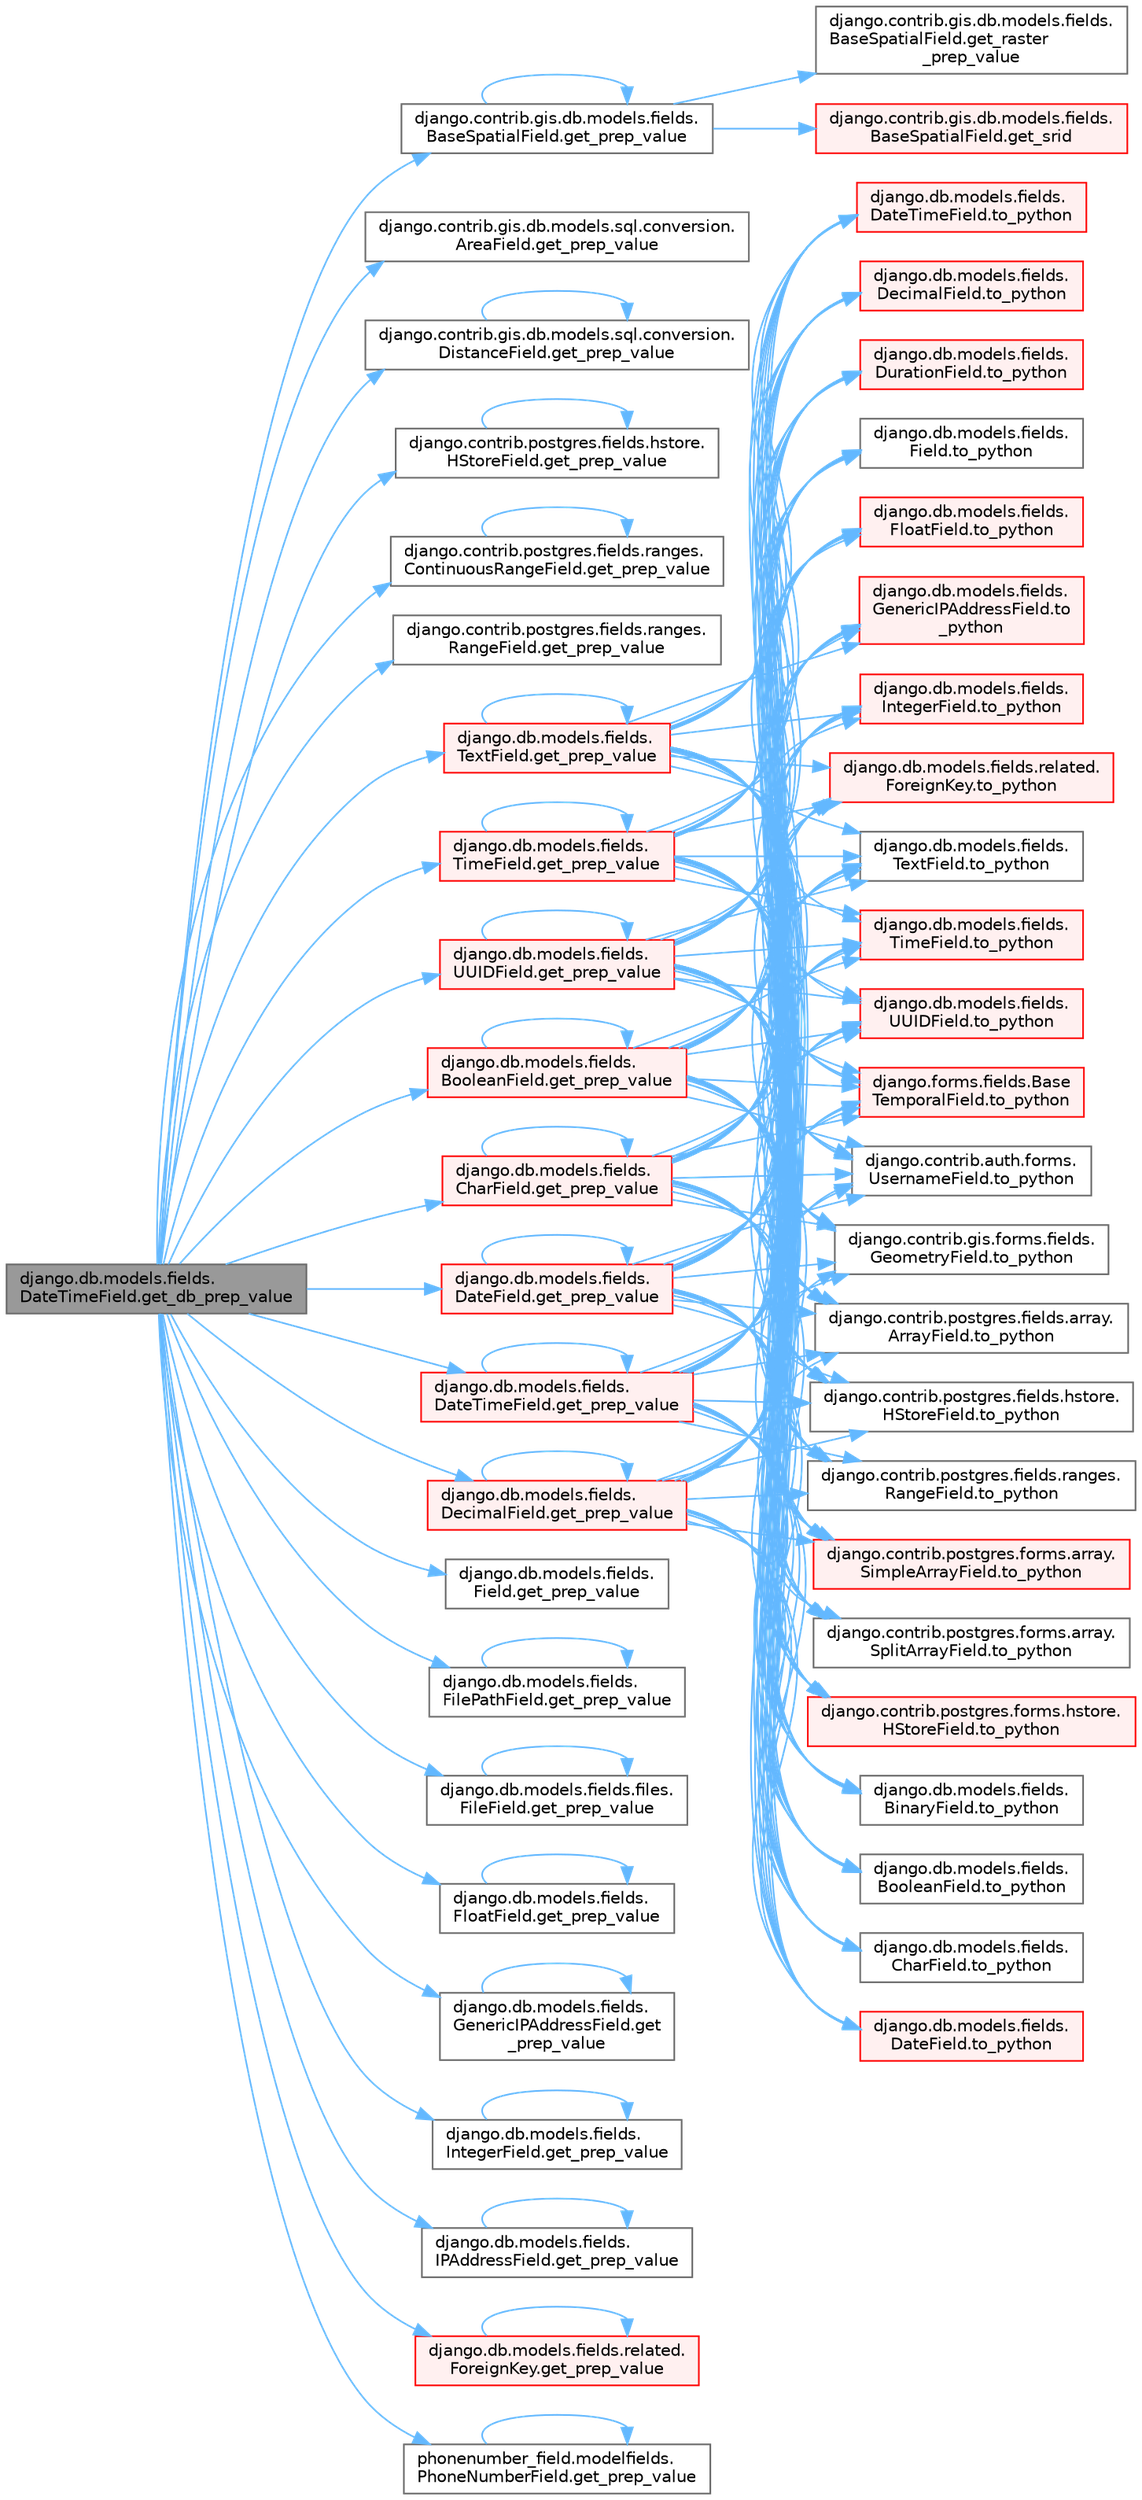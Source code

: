 digraph "django.db.models.fields.DateTimeField.get_db_prep_value"
{
 // LATEX_PDF_SIZE
  bgcolor="transparent";
  edge [fontname=Helvetica,fontsize=10,labelfontname=Helvetica,labelfontsize=10];
  node [fontname=Helvetica,fontsize=10,shape=box,height=0.2,width=0.4];
  rankdir="LR";
  Node1 [id="Node000001",label="django.db.models.fields.\lDateTimeField.get_db_prep_value",height=0.2,width=0.4,color="gray40", fillcolor="grey60", style="filled", fontcolor="black",tooltip=" "];
  Node1 -> Node2 [id="edge1_Node000001_Node000002",color="steelblue1",style="solid",tooltip=" "];
  Node2 [id="Node000002",label="django.contrib.gis.db.models.fields.\lBaseSpatialField.get_prep_value",height=0.2,width=0.4,color="grey40", fillcolor="white", style="filled",URL="$classdjango_1_1contrib_1_1gis_1_1db_1_1models_1_1fields_1_1_base_spatial_field.html#a1d0db65d2c6d3dbf9bd06493ad48ae0c",tooltip=" "];
  Node2 -> Node2 [id="edge2_Node000002_Node000002",color="steelblue1",style="solid",tooltip=" "];
  Node2 -> Node3 [id="edge3_Node000002_Node000003",color="steelblue1",style="solid",tooltip=" "];
  Node3 [id="Node000003",label="django.contrib.gis.db.models.fields.\lBaseSpatialField.get_raster\l_prep_value",height=0.2,width=0.4,color="grey40", fillcolor="white", style="filled",URL="$classdjango_1_1contrib_1_1gis_1_1db_1_1models_1_1fields_1_1_base_spatial_field.html#aa91c2279926dd63b0f69545eb671680f",tooltip=" "];
  Node2 -> Node4 [id="edge4_Node000002_Node000004",color="steelblue1",style="solid",tooltip=" "];
  Node4 [id="Node000004",label="django.contrib.gis.db.models.fields.\lBaseSpatialField.get_srid",height=0.2,width=0.4,color="red", fillcolor="#FFF0F0", style="filled",URL="$classdjango_1_1contrib_1_1gis_1_1db_1_1models_1_1fields_1_1_base_spatial_field.html#a4ebc1ea3fd5301347699aafd59c1b38d",tooltip=" "];
  Node1 -> Node45 [id="edge5_Node000001_Node000045",color="steelblue1",style="solid",tooltip=" "];
  Node45 [id="Node000045",label="django.contrib.gis.db.models.sql.conversion.\lAreaField.get_prep_value",height=0.2,width=0.4,color="grey40", fillcolor="white", style="filled",URL="$classdjango_1_1contrib_1_1gis_1_1db_1_1models_1_1sql_1_1conversion_1_1_area_field.html#af96724b6623039c22600a21df98d2b0b",tooltip=" "];
  Node1 -> Node46 [id="edge6_Node000001_Node000046",color="steelblue1",style="solid",tooltip=" "];
  Node46 [id="Node000046",label="django.contrib.gis.db.models.sql.conversion.\lDistanceField.get_prep_value",height=0.2,width=0.4,color="grey40", fillcolor="white", style="filled",URL="$classdjango_1_1contrib_1_1gis_1_1db_1_1models_1_1sql_1_1conversion_1_1_distance_field.html#a0517d213ea381e2bcd50141ab6d7602c",tooltip=" "];
  Node46 -> Node46 [id="edge7_Node000046_Node000046",color="steelblue1",style="solid",tooltip=" "];
  Node1 -> Node47 [id="edge8_Node000001_Node000047",color="steelblue1",style="solid",tooltip=" "];
  Node47 [id="Node000047",label="django.contrib.postgres.fields.hstore.\lHStoreField.get_prep_value",height=0.2,width=0.4,color="grey40", fillcolor="white", style="filled",URL="$classdjango_1_1contrib_1_1postgres_1_1fields_1_1hstore_1_1_h_store_field.html#a270d3c92aabe9ac825d20b195323bac0",tooltip=" "];
  Node47 -> Node47 [id="edge9_Node000047_Node000047",color="steelblue1",style="solid",tooltip=" "];
  Node1 -> Node48 [id="edge10_Node000001_Node000048",color="steelblue1",style="solid",tooltip=" "];
  Node48 [id="Node000048",label="django.contrib.postgres.fields.ranges.\lContinuousRangeField.get_prep_value",height=0.2,width=0.4,color="grey40", fillcolor="white", style="filled",URL="$classdjango_1_1contrib_1_1postgres_1_1fields_1_1ranges_1_1_continuous_range_field.html#a833d27e77886a8997c44840104adae02",tooltip=" "];
  Node48 -> Node48 [id="edge11_Node000048_Node000048",color="steelblue1",style="solid",tooltip=" "];
  Node1 -> Node49 [id="edge12_Node000001_Node000049",color="steelblue1",style="solid",tooltip=" "];
  Node49 [id="Node000049",label="django.contrib.postgres.fields.ranges.\lRangeField.get_prep_value",height=0.2,width=0.4,color="grey40", fillcolor="white", style="filled",URL="$classdjango_1_1contrib_1_1postgres_1_1fields_1_1ranges_1_1_range_field.html#a2c10180cbaacf4bf963ddd0dffec510d",tooltip=" "];
  Node1 -> Node50 [id="edge13_Node000001_Node000050",color="steelblue1",style="solid",tooltip=" "];
  Node50 [id="Node000050",label="django.db.models.fields.\lBooleanField.get_prep_value",height=0.2,width=0.4,color="red", fillcolor="#FFF0F0", style="filled",URL="$classdjango_1_1db_1_1models_1_1fields_1_1_boolean_field.html#a2c76f741d494c42b977fea4db757b224",tooltip=" "];
  Node50 -> Node50 [id="edge14_Node000050_Node000050",color="steelblue1",style="solid",tooltip=" "];
  Node50 -> Node51 [id="edge15_Node000050_Node000051",color="steelblue1",style="solid",tooltip=" "];
  Node51 [id="Node000051",label="django.contrib.auth.forms.\lUsernameField.to_python",height=0.2,width=0.4,color="grey40", fillcolor="white", style="filled",URL="$classdjango_1_1contrib_1_1auth_1_1forms_1_1_username_field.html#a672955b86771c053a7fc4e9a1e9c2359",tooltip=" "];
  Node50 -> Node52 [id="edge16_Node000050_Node000052",color="steelblue1",style="solid",tooltip=" "];
  Node52 [id="Node000052",label="django.contrib.gis.forms.fields.\lGeometryField.to_python",height=0.2,width=0.4,color="grey40", fillcolor="white", style="filled",URL="$classdjango_1_1contrib_1_1gis_1_1forms_1_1fields_1_1_geometry_field.html#ae019e0c55ed9c72aeb2ee653c689cd36",tooltip=" "];
  Node50 -> Node53 [id="edge17_Node000050_Node000053",color="steelblue1",style="solid",tooltip=" "];
  Node53 [id="Node000053",label="django.contrib.postgres.fields.array.\lArrayField.to_python",height=0.2,width=0.4,color="grey40", fillcolor="white", style="filled",URL="$classdjango_1_1contrib_1_1postgres_1_1fields_1_1array_1_1_array_field.html#acbbbd4763b89333f96e8dc45de65db0e",tooltip=" "];
  Node50 -> Node54 [id="edge18_Node000050_Node000054",color="steelblue1",style="solid",tooltip=" "];
  Node54 [id="Node000054",label="django.contrib.postgres.fields.hstore.\lHStoreField.to_python",height=0.2,width=0.4,color="grey40", fillcolor="white", style="filled",URL="$classdjango_1_1contrib_1_1postgres_1_1fields_1_1hstore_1_1_h_store_field.html#a894da0f0aa6ea950a20301e9dd19dde7",tooltip=" "];
  Node50 -> Node55 [id="edge19_Node000050_Node000055",color="steelblue1",style="solid",tooltip=" "];
  Node55 [id="Node000055",label="django.contrib.postgres.fields.ranges.\lRangeField.to_python",height=0.2,width=0.4,color="grey40", fillcolor="white", style="filled",URL="$classdjango_1_1contrib_1_1postgres_1_1fields_1_1ranges_1_1_range_field.html#a6c8c3110cf71018fd7269c24408ca0e5",tooltip=" "];
  Node50 -> Node56 [id="edge20_Node000050_Node000056",color="steelblue1",style="solid",tooltip=" "];
  Node56 [id="Node000056",label="django.contrib.postgres.forms.array.\lSimpleArrayField.to_python",height=0.2,width=0.4,color="red", fillcolor="#FFF0F0", style="filled",URL="$classdjango_1_1contrib_1_1postgres_1_1forms_1_1array_1_1_simple_array_field.html#aa37e595798a182f076245561c23af1f4",tooltip=" "];
  Node50 -> Node58 [id="edge21_Node000050_Node000058",color="steelblue1",style="solid",tooltip=" "];
  Node58 [id="Node000058",label="django.contrib.postgres.forms.array.\lSplitArrayField.to_python",height=0.2,width=0.4,color="grey40", fillcolor="white", style="filled",URL="$classdjango_1_1contrib_1_1postgres_1_1forms_1_1array_1_1_split_array_field.html#ab37802bf038729d773e1d3432b57d524",tooltip=" "];
  Node50 -> Node59 [id="edge22_Node000050_Node000059",color="steelblue1",style="solid",tooltip=" "];
  Node59 [id="Node000059",label="django.contrib.postgres.forms.hstore.\lHStoreField.to_python",height=0.2,width=0.4,color="red", fillcolor="#FFF0F0", style="filled",URL="$classdjango_1_1contrib_1_1postgres_1_1forms_1_1hstore_1_1_h_store_field.html#a5db2782feb7782a0f9ee82d389703257",tooltip=" "];
  Node50 -> Node60 [id="edge23_Node000050_Node000060",color="steelblue1",style="solid",tooltip=" "];
  Node60 [id="Node000060",label="django.db.models.fields.\lBinaryField.to_python",height=0.2,width=0.4,color="grey40", fillcolor="white", style="filled",URL="$classdjango_1_1db_1_1models_1_1fields_1_1_binary_field.html#a381f8a5c6e24f7179d81a98da7203276",tooltip=" "];
  Node50 -> Node61 [id="edge24_Node000050_Node000061",color="steelblue1",style="solid",tooltip=" "];
  Node61 [id="Node000061",label="django.db.models.fields.\lBooleanField.to_python",height=0.2,width=0.4,color="grey40", fillcolor="white", style="filled",URL="$classdjango_1_1db_1_1models_1_1fields_1_1_boolean_field.html#a4aba194e446c89faabe49cb2880a93e7",tooltip=" "];
  Node50 -> Node62 [id="edge25_Node000050_Node000062",color="steelblue1",style="solid",tooltip=" "];
  Node62 [id="Node000062",label="django.db.models.fields.\lCharField.to_python",height=0.2,width=0.4,color="grey40", fillcolor="white", style="filled",URL="$classdjango_1_1db_1_1models_1_1fields_1_1_char_field.html#ae225e003e1a8d81b0144f275b95eaf39",tooltip=" "];
  Node50 -> Node63 [id="edge26_Node000050_Node000063",color="steelblue1",style="solid",tooltip=" "];
  Node63 [id="Node000063",label="django.db.models.fields.\lDateField.to_python",height=0.2,width=0.4,color="red", fillcolor="#FFF0F0", style="filled",URL="$classdjango_1_1db_1_1models_1_1fields_1_1_date_field.html#a9d79746284f30e892930616fa538d99a",tooltip=" "];
  Node50 -> Node64 [id="edge27_Node000050_Node000064",color="steelblue1",style="solid",tooltip=" "];
  Node64 [id="Node000064",label="django.db.models.fields.\lDateTimeField.to_python",height=0.2,width=0.4,color="red", fillcolor="#FFF0F0", style="filled",URL="$classdjango_1_1db_1_1models_1_1fields_1_1_date_time_field.html#a58d7e3d917219118fc312b4c5f483ba6",tooltip=" "];
  Node50 -> Node65 [id="edge28_Node000050_Node000065",color="steelblue1",style="solid",tooltip=" "];
  Node65 [id="Node000065",label="django.db.models.fields.\lDecimalField.to_python",height=0.2,width=0.4,color="red", fillcolor="#FFF0F0", style="filled",URL="$classdjango_1_1db_1_1models_1_1fields_1_1_decimal_field.html#a4d232d5a2dc8d3be547604dad5cfd27f",tooltip=" "];
  Node50 -> Node68 [id="edge29_Node000050_Node000068",color="steelblue1",style="solid",tooltip=" "];
  Node68 [id="Node000068",label="django.db.models.fields.\lDurationField.to_python",height=0.2,width=0.4,color="red", fillcolor="#FFF0F0", style="filled",URL="$classdjango_1_1db_1_1models_1_1fields_1_1_duration_field.html#a62e5bb1055707bdc6a88808d45c12967",tooltip=" "];
  Node50 -> Node69 [id="edge30_Node000050_Node000069",color="steelblue1",style="solid",tooltip=" "];
  Node69 [id="Node000069",label="django.db.models.fields.\lField.to_python",height=0.2,width=0.4,color="grey40", fillcolor="white", style="filled",URL="$classdjango_1_1db_1_1models_1_1fields_1_1_field.html#a98a9544c4414d49b443eda209ae594d9",tooltip=" "];
  Node50 -> Node70 [id="edge31_Node000050_Node000070",color="steelblue1",style="solid",tooltip=" "];
  Node70 [id="Node000070",label="django.db.models.fields.\lFloatField.to_python",height=0.2,width=0.4,color="red", fillcolor="#FFF0F0", style="filled",URL="$classdjango_1_1db_1_1models_1_1fields_1_1_float_field.html#ab0a15d966773fdd55153dc6e303e05b2",tooltip=" "];
  Node50 -> Node71 [id="edge32_Node000050_Node000071",color="steelblue1",style="solid",tooltip=" "];
  Node71 [id="Node000071",label="django.db.models.fields.\lGenericIPAddressField.to\l_python",height=0.2,width=0.4,color="red", fillcolor="#FFF0F0", style="filled",URL="$classdjango_1_1db_1_1models_1_1fields_1_1_generic_i_p_address_field.html#a560318fbc74c6806881d255ee091f3e6",tooltip=" "];
  Node50 -> Node72 [id="edge33_Node000050_Node000072",color="steelblue1",style="solid",tooltip=" "];
  Node72 [id="Node000072",label="django.db.models.fields.\lIntegerField.to_python",height=0.2,width=0.4,color="red", fillcolor="#FFF0F0", style="filled",URL="$classdjango_1_1db_1_1models_1_1fields_1_1_integer_field.html#a1c6e0eccc1f3c44f008702c82639177b",tooltip=" "];
  Node50 -> Node73 [id="edge34_Node000050_Node000073",color="steelblue1",style="solid",tooltip=" "];
  Node73 [id="Node000073",label="django.db.models.fields.related.\lForeignKey.to_python",height=0.2,width=0.4,color="red", fillcolor="#FFF0F0", style="filled",URL="$classdjango_1_1db_1_1models_1_1fields_1_1related_1_1_foreign_key.html#aeb79ec9107f1511eca2fc20b374f1fc1",tooltip=" "];
  Node50 -> Node3828 [id="edge35_Node000050_Node003828",color="steelblue1",style="solid",tooltip=" "];
  Node3828 [id="Node003828",label="django.db.models.fields.\lTextField.to_python",height=0.2,width=0.4,color="grey40", fillcolor="white", style="filled",URL="$classdjango_1_1db_1_1models_1_1fields_1_1_text_field.html#a7c8a14266c78593d860253c457a3fd43",tooltip=" "];
  Node50 -> Node3829 [id="edge36_Node000050_Node003829",color="steelblue1",style="solid",tooltip=" "];
  Node3829 [id="Node003829",label="django.db.models.fields.\lTimeField.to_python",height=0.2,width=0.4,color="red", fillcolor="#FFF0F0", style="filled",URL="$classdjango_1_1db_1_1models_1_1fields_1_1_time_field.html#ab5e5acd4726c8e3770b182db15316bf6",tooltip=" "];
  Node50 -> Node3830 [id="edge37_Node000050_Node003830",color="steelblue1",style="solid",tooltip=" "];
  Node3830 [id="Node003830",label="django.db.models.fields.\lUUIDField.to_python",height=0.2,width=0.4,color="red", fillcolor="#FFF0F0", style="filled",URL="$classdjango_1_1db_1_1models_1_1fields_1_1_u_u_i_d_field.html#a62b00c0d0462cd3c58823691048fa999",tooltip=" "];
  Node50 -> Node3831 [id="edge38_Node000050_Node003831",color="steelblue1",style="solid",tooltip=" "];
  Node3831 [id="Node003831",label="django.forms.fields.Base\lTemporalField.to_python",height=0.2,width=0.4,color="red", fillcolor="#FFF0F0", style="filled",URL="$classdjango_1_1forms_1_1fields_1_1_base_temporal_field.html#a2a34eda69667afc82d0f9da9a4041301",tooltip=" "];
  Node1 -> Node4535 [id="edge39_Node000001_Node004535",color="steelblue1",style="solid",tooltip=" "];
  Node4535 [id="Node004535",label="django.db.models.fields.\lCharField.get_prep_value",height=0.2,width=0.4,color="red", fillcolor="#FFF0F0", style="filled",URL="$classdjango_1_1db_1_1models_1_1fields_1_1_char_field.html#a586dde4bef09b94f15ca3b7a3b616a12",tooltip=" "];
  Node4535 -> Node4535 [id="edge40_Node004535_Node004535",color="steelblue1",style="solid",tooltip=" "];
  Node4535 -> Node51 [id="edge41_Node004535_Node000051",color="steelblue1",style="solid",tooltip=" "];
  Node4535 -> Node52 [id="edge42_Node004535_Node000052",color="steelblue1",style="solid",tooltip=" "];
  Node4535 -> Node53 [id="edge43_Node004535_Node000053",color="steelblue1",style="solid",tooltip=" "];
  Node4535 -> Node54 [id="edge44_Node004535_Node000054",color="steelblue1",style="solid",tooltip=" "];
  Node4535 -> Node55 [id="edge45_Node004535_Node000055",color="steelblue1",style="solid",tooltip=" "];
  Node4535 -> Node56 [id="edge46_Node004535_Node000056",color="steelblue1",style="solid",tooltip=" "];
  Node4535 -> Node58 [id="edge47_Node004535_Node000058",color="steelblue1",style="solid",tooltip=" "];
  Node4535 -> Node59 [id="edge48_Node004535_Node000059",color="steelblue1",style="solid",tooltip=" "];
  Node4535 -> Node60 [id="edge49_Node004535_Node000060",color="steelblue1",style="solid",tooltip=" "];
  Node4535 -> Node61 [id="edge50_Node004535_Node000061",color="steelblue1",style="solid",tooltip=" "];
  Node4535 -> Node62 [id="edge51_Node004535_Node000062",color="steelblue1",style="solid",tooltip=" "];
  Node4535 -> Node63 [id="edge52_Node004535_Node000063",color="steelblue1",style="solid",tooltip=" "];
  Node4535 -> Node64 [id="edge53_Node004535_Node000064",color="steelblue1",style="solid",tooltip=" "];
  Node4535 -> Node65 [id="edge54_Node004535_Node000065",color="steelblue1",style="solid",tooltip=" "];
  Node4535 -> Node68 [id="edge55_Node004535_Node000068",color="steelblue1",style="solid",tooltip=" "];
  Node4535 -> Node69 [id="edge56_Node004535_Node000069",color="steelblue1",style="solid",tooltip=" "];
  Node4535 -> Node70 [id="edge57_Node004535_Node000070",color="steelblue1",style="solid",tooltip=" "];
  Node4535 -> Node71 [id="edge58_Node004535_Node000071",color="steelblue1",style="solid",tooltip=" "];
  Node4535 -> Node72 [id="edge59_Node004535_Node000072",color="steelblue1",style="solid",tooltip=" "];
  Node4535 -> Node73 [id="edge60_Node004535_Node000073",color="steelblue1",style="solid",tooltip=" "];
  Node4535 -> Node3828 [id="edge61_Node004535_Node003828",color="steelblue1",style="solid",tooltip=" "];
  Node4535 -> Node3829 [id="edge62_Node004535_Node003829",color="steelblue1",style="solid",tooltip=" "];
  Node4535 -> Node3830 [id="edge63_Node004535_Node003830",color="steelblue1",style="solid",tooltip=" "];
  Node4535 -> Node3831 [id="edge64_Node004535_Node003831",color="steelblue1",style="solid",tooltip=" "];
  Node1 -> Node4536 [id="edge65_Node000001_Node004536",color="steelblue1",style="solid",tooltip=" "];
  Node4536 [id="Node004536",label="django.db.models.fields.\lDateField.get_prep_value",height=0.2,width=0.4,color="red", fillcolor="#FFF0F0", style="filled",URL="$classdjango_1_1db_1_1models_1_1fields_1_1_date_field.html#a17fd388efd6c1cc24e4daa2838936247",tooltip=" "];
  Node4536 -> Node4536 [id="edge66_Node004536_Node004536",color="steelblue1",style="solid",tooltip=" "];
  Node4536 -> Node51 [id="edge67_Node004536_Node000051",color="steelblue1",style="solid",tooltip=" "];
  Node4536 -> Node52 [id="edge68_Node004536_Node000052",color="steelblue1",style="solid",tooltip=" "];
  Node4536 -> Node53 [id="edge69_Node004536_Node000053",color="steelblue1",style="solid",tooltip=" "];
  Node4536 -> Node54 [id="edge70_Node004536_Node000054",color="steelblue1",style="solid",tooltip=" "];
  Node4536 -> Node55 [id="edge71_Node004536_Node000055",color="steelblue1",style="solid",tooltip=" "];
  Node4536 -> Node56 [id="edge72_Node004536_Node000056",color="steelblue1",style="solid",tooltip=" "];
  Node4536 -> Node58 [id="edge73_Node004536_Node000058",color="steelblue1",style="solid",tooltip=" "];
  Node4536 -> Node59 [id="edge74_Node004536_Node000059",color="steelblue1",style="solid",tooltip=" "];
  Node4536 -> Node60 [id="edge75_Node004536_Node000060",color="steelblue1",style="solid",tooltip=" "];
  Node4536 -> Node61 [id="edge76_Node004536_Node000061",color="steelblue1",style="solid",tooltip=" "];
  Node4536 -> Node62 [id="edge77_Node004536_Node000062",color="steelblue1",style="solid",tooltip=" "];
  Node4536 -> Node63 [id="edge78_Node004536_Node000063",color="steelblue1",style="solid",tooltip=" "];
  Node4536 -> Node64 [id="edge79_Node004536_Node000064",color="steelblue1",style="solid",tooltip=" "];
  Node4536 -> Node65 [id="edge80_Node004536_Node000065",color="steelblue1",style="solid",tooltip=" "];
  Node4536 -> Node68 [id="edge81_Node004536_Node000068",color="steelblue1",style="solid",tooltip=" "];
  Node4536 -> Node69 [id="edge82_Node004536_Node000069",color="steelblue1",style="solid",tooltip=" "];
  Node4536 -> Node70 [id="edge83_Node004536_Node000070",color="steelblue1",style="solid",tooltip=" "];
  Node4536 -> Node71 [id="edge84_Node004536_Node000071",color="steelblue1",style="solid",tooltip=" "];
  Node4536 -> Node72 [id="edge85_Node004536_Node000072",color="steelblue1",style="solid",tooltip=" "];
  Node4536 -> Node73 [id="edge86_Node004536_Node000073",color="steelblue1",style="solid",tooltip=" "];
  Node4536 -> Node3828 [id="edge87_Node004536_Node003828",color="steelblue1",style="solid",tooltip=" "];
  Node4536 -> Node3829 [id="edge88_Node004536_Node003829",color="steelblue1",style="solid",tooltip=" "];
  Node4536 -> Node3830 [id="edge89_Node004536_Node003830",color="steelblue1",style="solid",tooltip=" "];
  Node4536 -> Node3831 [id="edge90_Node004536_Node003831",color="steelblue1",style="solid",tooltip=" "];
  Node1 -> Node4537 [id="edge91_Node000001_Node004537",color="steelblue1",style="solid",tooltip=" "];
  Node4537 [id="Node004537",label="django.db.models.fields.\lDateTimeField.get_prep_value",height=0.2,width=0.4,color="red", fillcolor="#FFF0F0", style="filled",URL="$classdjango_1_1db_1_1models_1_1fields_1_1_date_time_field.html#a96b7b4c4a2af78523ff88dd95ddde877",tooltip=" "];
  Node4537 -> Node4537 [id="edge92_Node004537_Node004537",color="steelblue1",style="solid",tooltip=" "];
  Node4537 -> Node51 [id="edge93_Node004537_Node000051",color="steelblue1",style="solid",tooltip=" "];
  Node4537 -> Node52 [id="edge94_Node004537_Node000052",color="steelblue1",style="solid",tooltip=" "];
  Node4537 -> Node53 [id="edge95_Node004537_Node000053",color="steelblue1",style="solid",tooltip=" "];
  Node4537 -> Node54 [id="edge96_Node004537_Node000054",color="steelblue1",style="solid",tooltip=" "];
  Node4537 -> Node55 [id="edge97_Node004537_Node000055",color="steelblue1",style="solid",tooltip=" "];
  Node4537 -> Node56 [id="edge98_Node004537_Node000056",color="steelblue1",style="solid",tooltip=" "];
  Node4537 -> Node58 [id="edge99_Node004537_Node000058",color="steelblue1",style="solid",tooltip=" "];
  Node4537 -> Node59 [id="edge100_Node004537_Node000059",color="steelblue1",style="solid",tooltip=" "];
  Node4537 -> Node60 [id="edge101_Node004537_Node000060",color="steelblue1",style="solid",tooltip=" "];
  Node4537 -> Node61 [id="edge102_Node004537_Node000061",color="steelblue1",style="solid",tooltip=" "];
  Node4537 -> Node62 [id="edge103_Node004537_Node000062",color="steelblue1",style="solid",tooltip=" "];
  Node4537 -> Node63 [id="edge104_Node004537_Node000063",color="steelblue1",style="solid",tooltip=" "];
  Node4537 -> Node64 [id="edge105_Node004537_Node000064",color="steelblue1",style="solid",tooltip=" "];
  Node4537 -> Node65 [id="edge106_Node004537_Node000065",color="steelblue1",style="solid",tooltip=" "];
  Node4537 -> Node68 [id="edge107_Node004537_Node000068",color="steelblue1",style="solid",tooltip=" "];
  Node4537 -> Node69 [id="edge108_Node004537_Node000069",color="steelblue1",style="solid",tooltip=" "];
  Node4537 -> Node70 [id="edge109_Node004537_Node000070",color="steelblue1",style="solid",tooltip=" "];
  Node4537 -> Node71 [id="edge110_Node004537_Node000071",color="steelblue1",style="solid",tooltip=" "];
  Node4537 -> Node72 [id="edge111_Node004537_Node000072",color="steelblue1",style="solid",tooltip=" "];
  Node4537 -> Node73 [id="edge112_Node004537_Node000073",color="steelblue1",style="solid",tooltip=" "];
  Node4537 -> Node3828 [id="edge113_Node004537_Node003828",color="steelblue1",style="solid",tooltip=" "];
  Node4537 -> Node3829 [id="edge114_Node004537_Node003829",color="steelblue1",style="solid",tooltip=" "];
  Node4537 -> Node3830 [id="edge115_Node004537_Node003830",color="steelblue1",style="solid",tooltip=" "];
  Node4537 -> Node3831 [id="edge116_Node004537_Node003831",color="steelblue1",style="solid",tooltip=" "];
  Node1 -> Node4538 [id="edge117_Node000001_Node004538",color="steelblue1",style="solid",tooltip=" "];
  Node4538 [id="Node004538",label="django.db.models.fields.\lDecimalField.get_prep_value",height=0.2,width=0.4,color="red", fillcolor="#FFF0F0", style="filled",URL="$classdjango_1_1db_1_1models_1_1fields_1_1_decimal_field.html#a1d8d3b60ca856194a27f246557cdded5",tooltip=" "];
  Node4538 -> Node4538 [id="edge118_Node004538_Node004538",color="steelblue1",style="solid",tooltip=" "];
  Node4538 -> Node51 [id="edge119_Node004538_Node000051",color="steelblue1",style="solid",tooltip=" "];
  Node4538 -> Node52 [id="edge120_Node004538_Node000052",color="steelblue1",style="solid",tooltip=" "];
  Node4538 -> Node53 [id="edge121_Node004538_Node000053",color="steelblue1",style="solid",tooltip=" "];
  Node4538 -> Node54 [id="edge122_Node004538_Node000054",color="steelblue1",style="solid",tooltip=" "];
  Node4538 -> Node55 [id="edge123_Node004538_Node000055",color="steelblue1",style="solid",tooltip=" "];
  Node4538 -> Node56 [id="edge124_Node004538_Node000056",color="steelblue1",style="solid",tooltip=" "];
  Node4538 -> Node58 [id="edge125_Node004538_Node000058",color="steelblue1",style="solid",tooltip=" "];
  Node4538 -> Node59 [id="edge126_Node004538_Node000059",color="steelblue1",style="solid",tooltip=" "];
  Node4538 -> Node60 [id="edge127_Node004538_Node000060",color="steelblue1",style="solid",tooltip=" "];
  Node4538 -> Node61 [id="edge128_Node004538_Node000061",color="steelblue1",style="solid",tooltip=" "];
  Node4538 -> Node62 [id="edge129_Node004538_Node000062",color="steelblue1",style="solid",tooltip=" "];
  Node4538 -> Node63 [id="edge130_Node004538_Node000063",color="steelblue1",style="solid",tooltip=" "];
  Node4538 -> Node64 [id="edge131_Node004538_Node000064",color="steelblue1",style="solid",tooltip=" "];
  Node4538 -> Node65 [id="edge132_Node004538_Node000065",color="steelblue1",style="solid",tooltip=" "];
  Node4538 -> Node68 [id="edge133_Node004538_Node000068",color="steelblue1",style="solid",tooltip=" "];
  Node4538 -> Node69 [id="edge134_Node004538_Node000069",color="steelblue1",style="solid",tooltip=" "];
  Node4538 -> Node70 [id="edge135_Node004538_Node000070",color="steelblue1",style="solid",tooltip=" "];
  Node4538 -> Node71 [id="edge136_Node004538_Node000071",color="steelblue1",style="solid",tooltip=" "];
  Node4538 -> Node72 [id="edge137_Node004538_Node000072",color="steelblue1",style="solid",tooltip=" "];
  Node4538 -> Node73 [id="edge138_Node004538_Node000073",color="steelblue1",style="solid",tooltip=" "];
  Node4538 -> Node3828 [id="edge139_Node004538_Node003828",color="steelblue1",style="solid",tooltip=" "];
  Node4538 -> Node3829 [id="edge140_Node004538_Node003829",color="steelblue1",style="solid",tooltip=" "];
  Node4538 -> Node3830 [id="edge141_Node004538_Node003830",color="steelblue1",style="solid",tooltip=" "];
  Node4538 -> Node3831 [id="edge142_Node004538_Node003831",color="steelblue1",style="solid",tooltip=" "];
  Node1 -> Node4539 [id="edge143_Node000001_Node004539",color="steelblue1",style="solid",tooltip=" "];
  Node4539 [id="Node004539",label="django.db.models.fields.\lField.get_prep_value",height=0.2,width=0.4,color="grey40", fillcolor="white", style="filled",URL="$classdjango_1_1db_1_1models_1_1fields_1_1_field.html#a660f2cb5e6c84ed278a28e80b6c38f9a",tooltip=" "];
  Node1 -> Node4540 [id="edge144_Node000001_Node004540",color="steelblue1",style="solid",tooltip=" "];
  Node4540 [id="Node004540",label="django.db.models.fields.\lFilePathField.get_prep_value",height=0.2,width=0.4,color="grey40", fillcolor="white", style="filled",URL="$classdjango_1_1db_1_1models_1_1fields_1_1_file_path_field.html#a26839a96f40a9d184190e5cc2541011e",tooltip=" "];
  Node4540 -> Node4540 [id="edge145_Node004540_Node004540",color="steelblue1",style="solid",tooltip=" "];
  Node1 -> Node4541 [id="edge146_Node000001_Node004541",color="steelblue1",style="solid",tooltip=" "];
  Node4541 [id="Node004541",label="django.db.models.fields.files.\lFileField.get_prep_value",height=0.2,width=0.4,color="grey40", fillcolor="white", style="filled",URL="$classdjango_1_1db_1_1models_1_1fields_1_1files_1_1_file_field.html#ab7ce3f770984b1f809db8e41e66a804c",tooltip=" "];
  Node4541 -> Node4541 [id="edge147_Node004541_Node004541",color="steelblue1",style="solid",tooltip=" "];
  Node1 -> Node4542 [id="edge148_Node000001_Node004542",color="steelblue1",style="solid",tooltip=" "];
  Node4542 [id="Node004542",label="django.db.models.fields.\lFloatField.get_prep_value",height=0.2,width=0.4,color="grey40", fillcolor="white", style="filled",URL="$classdjango_1_1db_1_1models_1_1fields_1_1_float_field.html#a70cd9308dba1b6286c968df2d90eb3ba",tooltip=" "];
  Node4542 -> Node4542 [id="edge149_Node004542_Node004542",color="steelblue1",style="solid",tooltip=" "];
  Node1 -> Node4543 [id="edge150_Node000001_Node004543",color="steelblue1",style="solid",tooltip=" "];
  Node4543 [id="Node004543",label="django.db.models.fields.\lGenericIPAddressField.get\l_prep_value",height=0.2,width=0.4,color="grey40", fillcolor="white", style="filled",URL="$classdjango_1_1db_1_1models_1_1fields_1_1_generic_i_p_address_field.html#a4016a4e3d6b9c28b712c24c9c4d5ecfc",tooltip=" "];
  Node4543 -> Node4543 [id="edge151_Node004543_Node004543",color="steelblue1",style="solid",tooltip=" "];
  Node1 -> Node4544 [id="edge152_Node000001_Node004544",color="steelblue1",style="solid",tooltip=" "];
  Node4544 [id="Node004544",label="django.db.models.fields.\lIntegerField.get_prep_value",height=0.2,width=0.4,color="grey40", fillcolor="white", style="filled",URL="$classdjango_1_1db_1_1models_1_1fields_1_1_integer_field.html#a36f1c7d7f1a94be315b773244f78c07e",tooltip=" "];
  Node4544 -> Node4544 [id="edge153_Node004544_Node004544",color="steelblue1",style="solid",tooltip=" "];
  Node1 -> Node4545 [id="edge154_Node000001_Node004545",color="steelblue1",style="solid",tooltip=" "];
  Node4545 [id="Node004545",label="django.db.models.fields.\lIPAddressField.get_prep_value",height=0.2,width=0.4,color="grey40", fillcolor="white", style="filled",URL="$classdjango_1_1db_1_1models_1_1fields_1_1_i_p_address_field.html#a978d0bc439a39de4423a12beaaa1bc12",tooltip=" "];
  Node4545 -> Node4545 [id="edge155_Node004545_Node004545",color="steelblue1",style="solid",tooltip=" "];
  Node1 -> Node4546 [id="edge156_Node000001_Node004546",color="steelblue1",style="solid",tooltip=" "];
  Node4546 [id="Node004546",label="django.db.models.fields.related.\lForeignKey.get_prep_value",height=0.2,width=0.4,color="red", fillcolor="#FFF0F0", style="filled",URL="$classdjango_1_1db_1_1models_1_1fields_1_1related_1_1_foreign_key.html#a378a951ff4be6f40df598f0b1d4c214e",tooltip=" "];
  Node4546 -> Node4546 [id="edge157_Node004546_Node004546",color="steelblue1",style="solid",tooltip=" "];
  Node1 -> Node4547 [id="edge158_Node000001_Node004547",color="steelblue1",style="solid",tooltip=" "];
  Node4547 [id="Node004547",label="django.db.models.fields.\lTextField.get_prep_value",height=0.2,width=0.4,color="red", fillcolor="#FFF0F0", style="filled",URL="$classdjango_1_1db_1_1models_1_1fields_1_1_text_field.html#aa6f1c919bfc7cb7571f98e02c585ade9",tooltip=" "];
  Node4547 -> Node4547 [id="edge159_Node004547_Node004547",color="steelblue1",style="solid",tooltip=" "];
  Node4547 -> Node51 [id="edge160_Node004547_Node000051",color="steelblue1",style="solid",tooltip=" "];
  Node4547 -> Node52 [id="edge161_Node004547_Node000052",color="steelblue1",style="solid",tooltip=" "];
  Node4547 -> Node53 [id="edge162_Node004547_Node000053",color="steelblue1",style="solid",tooltip=" "];
  Node4547 -> Node54 [id="edge163_Node004547_Node000054",color="steelblue1",style="solid",tooltip=" "];
  Node4547 -> Node55 [id="edge164_Node004547_Node000055",color="steelblue1",style="solid",tooltip=" "];
  Node4547 -> Node56 [id="edge165_Node004547_Node000056",color="steelblue1",style="solid",tooltip=" "];
  Node4547 -> Node58 [id="edge166_Node004547_Node000058",color="steelblue1",style="solid",tooltip=" "];
  Node4547 -> Node59 [id="edge167_Node004547_Node000059",color="steelblue1",style="solid",tooltip=" "];
  Node4547 -> Node60 [id="edge168_Node004547_Node000060",color="steelblue1",style="solid",tooltip=" "];
  Node4547 -> Node61 [id="edge169_Node004547_Node000061",color="steelblue1",style="solid",tooltip=" "];
  Node4547 -> Node62 [id="edge170_Node004547_Node000062",color="steelblue1",style="solid",tooltip=" "];
  Node4547 -> Node63 [id="edge171_Node004547_Node000063",color="steelblue1",style="solid",tooltip=" "];
  Node4547 -> Node64 [id="edge172_Node004547_Node000064",color="steelblue1",style="solid",tooltip=" "];
  Node4547 -> Node65 [id="edge173_Node004547_Node000065",color="steelblue1",style="solid",tooltip=" "];
  Node4547 -> Node68 [id="edge174_Node004547_Node000068",color="steelblue1",style="solid",tooltip=" "];
  Node4547 -> Node69 [id="edge175_Node004547_Node000069",color="steelblue1",style="solid",tooltip=" "];
  Node4547 -> Node70 [id="edge176_Node004547_Node000070",color="steelblue1",style="solid",tooltip=" "];
  Node4547 -> Node71 [id="edge177_Node004547_Node000071",color="steelblue1",style="solid",tooltip=" "];
  Node4547 -> Node72 [id="edge178_Node004547_Node000072",color="steelblue1",style="solid",tooltip=" "];
  Node4547 -> Node73 [id="edge179_Node004547_Node000073",color="steelblue1",style="solid",tooltip=" "];
  Node4547 -> Node3828 [id="edge180_Node004547_Node003828",color="steelblue1",style="solid",tooltip=" "];
  Node4547 -> Node3829 [id="edge181_Node004547_Node003829",color="steelblue1",style="solid",tooltip=" "];
  Node4547 -> Node3830 [id="edge182_Node004547_Node003830",color="steelblue1",style="solid",tooltip=" "];
  Node4547 -> Node3831 [id="edge183_Node004547_Node003831",color="steelblue1",style="solid",tooltip=" "];
  Node1 -> Node4548 [id="edge184_Node000001_Node004548",color="steelblue1",style="solid",tooltip=" "];
  Node4548 [id="Node004548",label="django.db.models.fields.\lTimeField.get_prep_value",height=0.2,width=0.4,color="red", fillcolor="#FFF0F0", style="filled",URL="$classdjango_1_1db_1_1models_1_1fields_1_1_time_field.html#a66b3f5bd9d463227ddf9205248c05159",tooltip=" "];
  Node4548 -> Node4548 [id="edge185_Node004548_Node004548",color="steelblue1",style="solid",tooltip=" "];
  Node4548 -> Node51 [id="edge186_Node004548_Node000051",color="steelblue1",style="solid",tooltip=" "];
  Node4548 -> Node52 [id="edge187_Node004548_Node000052",color="steelblue1",style="solid",tooltip=" "];
  Node4548 -> Node53 [id="edge188_Node004548_Node000053",color="steelblue1",style="solid",tooltip=" "];
  Node4548 -> Node54 [id="edge189_Node004548_Node000054",color="steelblue1",style="solid",tooltip=" "];
  Node4548 -> Node55 [id="edge190_Node004548_Node000055",color="steelblue1",style="solid",tooltip=" "];
  Node4548 -> Node56 [id="edge191_Node004548_Node000056",color="steelblue1",style="solid",tooltip=" "];
  Node4548 -> Node58 [id="edge192_Node004548_Node000058",color="steelblue1",style="solid",tooltip=" "];
  Node4548 -> Node59 [id="edge193_Node004548_Node000059",color="steelblue1",style="solid",tooltip=" "];
  Node4548 -> Node60 [id="edge194_Node004548_Node000060",color="steelblue1",style="solid",tooltip=" "];
  Node4548 -> Node61 [id="edge195_Node004548_Node000061",color="steelblue1",style="solid",tooltip=" "];
  Node4548 -> Node62 [id="edge196_Node004548_Node000062",color="steelblue1",style="solid",tooltip=" "];
  Node4548 -> Node63 [id="edge197_Node004548_Node000063",color="steelblue1",style="solid",tooltip=" "];
  Node4548 -> Node64 [id="edge198_Node004548_Node000064",color="steelblue1",style="solid",tooltip=" "];
  Node4548 -> Node65 [id="edge199_Node004548_Node000065",color="steelblue1",style="solid",tooltip=" "];
  Node4548 -> Node68 [id="edge200_Node004548_Node000068",color="steelblue1",style="solid",tooltip=" "];
  Node4548 -> Node69 [id="edge201_Node004548_Node000069",color="steelblue1",style="solid",tooltip=" "];
  Node4548 -> Node70 [id="edge202_Node004548_Node000070",color="steelblue1",style="solid",tooltip=" "];
  Node4548 -> Node71 [id="edge203_Node004548_Node000071",color="steelblue1",style="solid",tooltip=" "];
  Node4548 -> Node72 [id="edge204_Node004548_Node000072",color="steelblue1",style="solid",tooltip=" "];
  Node4548 -> Node73 [id="edge205_Node004548_Node000073",color="steelblue1",style="solid",tooltip=" "];
  Node4548 -> Node3828 [id="edge206_Node004548_Node003828",color="steelblue1",style="solid",tooltip=" "];
  Node4548 -> Node3829 [id="edge207_Node004548_Node003829",color="steelblue1",style="solid",tooltip=" "];
  Node4548 -> Node3830 [id="edge208_Node004548_Node003830",color="steelblue1",style="solid",tooltip=" "];
  Node4548 -> Node3831 [id="edge209_Node004548_Node003831",color="steelblue1",style="solid",tooltip=" "];
  Node1 -> Node4549 [id="edge210_Node000001_Node004549",color="steelblue1",style="solid",tooltip=" "];
  Node4549 [id="Node004549",label="django.db.models.fields.\lUUIDField.get_prep_value",height=0.2,width=0.4,color="red", fillcolor="#FFF0F0", style="filled",URL="$classdjango_1_1db_1_1models_1_1fields_1_1_u_u_i_d_field.html#ae74a36923ced617bb42f59f725af7410",tooltip=" "];
  Node4549 -> Node4549 [id="edge211_Node004549_Node004549",color="steelblue1",style="solid",tooltip=" "];
  Node4549 -> Node51 [id="edge212_Node004549_Node000051",color="steelblue1",style="solid",tooltip=" "];
  Node4549 -> Node52 [id="edge213_Node004549_Node000052",color="steelblue1",style="solid",tooltip=" "];
  Node4549 -> Node53 [id="edge214_Node004549_Node000053",color="steelblue1",style="solid",tooltip=" "];
  Node4549 -> Node54 [id="edge215_Node004549_Node000054",color="steelblue1",style="solid",tooltip=" "];
  Node4549 -> Node55 [id="edge216_Node004549_Node000055",color="steelblue1",style="solid",tooltip=" "];
  Node4549 -> Node56 [id="edge217_Node004549_Node000056",color="steelblue1",style="solid",tooltip=" "];
  Node4549 -> Node58 [id="edge218_Node004549_Node000058",color="steelblue1",style="solid",tooltip=" "];
  Node4549 -> Node59 [id="edge219_Node004549_Node000059",color="steelblue1",style="solid",tooltip=" "];
  Node4549 -> Node60 [id="edge220_Node004549_Node000060",color="steelblue1",style="solid",tooltip=" "];
  Node4549 -> Node61 [id="edge221_Node004549_Node000061",color="steelblue1",style="solid",tooltip=" "];
  Node4549 -> Node62 [id="edge222_Node004549_Node000062",color="steelblue1",style="solid",tooltip=" "];
  Node4549 -> Node63 [id="edge223_Node004549_Node000063",color="steelblue1",style="solid",tooltip=" "];
  Node4549 -> Node64 [id="edge224_Node004549_Node000064",color="steelblue1",style="solid",tooltip=" "];
  Node4549 -> Node65 [id="edge225_Node004549_Node000065",color="steelblue1",style="solid",tooltip=" "];
  Node4549 -> Node68 [id="edge226_Node004549_Node000068",color="steelblue1",style="solid",tooltip=" "];
  Node4549 -> Node69 [id="edge227_Node004549_Node000069",color="steelblue1",style="solid",tooltip=" "];
  Node4549 -> Node70 [id="edge228_Node004549_Node000070",color="steelblue1",style="solid",tooltip=" "];
  Node4549 -> Node71 [id="edge229_Node004549_Node000071",color="steelblue1",style="solid",tooltip=" "];
  Node4549 -> Node72 [id="edge230_Node004549_Node000072",color="steelblue1",style="solid",tooltip=" "];
  Node4549 -> Node73 [id="edge231_Node004549_Node000073",color="steelblue1",style="solid",tooltip=" "];
  Node4549 -> Node3828 [id="edge232_Node004549_Node003828",color="steelblue1",style="solid",tooltip=" "];
  Node4549 -> Node3829 [id="edge233_Node004549_Node003829",color="steelblue1",style="solid",tooltip=" "];
  Node4549 -> Node3830 [id="edge234_Node004549_Node003830",color="steelblue1",style="solid",tooltip=" "];
  Node4549 -> Node3831 [id="edge235_Node004549_Node003831",color="steelblue1",style="solid",tooltip=" "];
  Node1 -> Node4550 [id="edge236_Node000001_Node004550",color="steelblue1",style="solid",tooltip=" "];
  Node4550 [id="Node004550",label="phonenumber_field.modelfields.\lPhoneNumberField.get_prep_value",height=0.2,width=0.4,color="grey40", fillcolor="white", style="filled",URL="$classphonenumber__field_1_1modelfields_1_1_phone_number_field.html#a5af3b7291838fa8e87817a144635307a",tooltip=" "];
  Node4550 -> Node4550 [id="edge237_Node004550_Node004550",color="steelblue1",style="solid",tooltip=" "];
}
